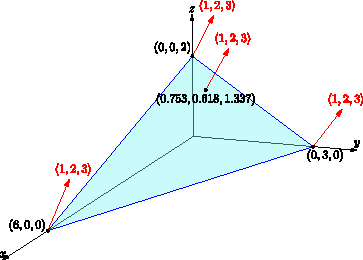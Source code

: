 settings.render = 0;
settings.prc = false;

import three;

size(13cm);
currentprojection = perspective(9,3,2);

draw((0,0,0)--(7,0,0), Arrow3(6));
label("$x$", (7,0,0), (0,0,1));
draw((0,0,0)--(0,4,0), Arrow3(6));
label("$y$", (0,4,0), (0,0,1));
draw((0,0,0)--(0,0,3), Arrow3(6));
label("$z$", (0,0,3), (0,0,1));

triple A = (6,0,0);
triple B = (0,3,0);
triple C = (0,0,2);
triple D = (0.753, 0.618, 1.337);

path3 bdd = A--B--C--cycle;
surface plane = surface(bdd);
draw(plane, lightcyan + opacity(0.4));
draw(bdd, blue);

triple n = (1,2,3) / 3;
draw(A--(A+n), red, EndArrow3);
draw(B--(B+n), red, EndArrow3);
draw(C--(C+n), red, EndArrow3);
draw(D--(D+n), red, EndArrow3);

label("$\langle 1,2,3 \rangle$", A+n, dir(80), red);
label("$\langle 1,2,3 \rangle$", B+n, dir(80), red);
label("$\langle 1,2,3 \rangle$", C+n, dir(80), red);
label("$\langle 1,2,3 \rangle$", D+n, dir(80), red);

dot("$(6,0,0)$", A, dir(150), black);
dot("$(0,3,0)$", B, dir(300), black);
dot("$(0,0,2)$", C, dir(135), black);
dot("$(0.753, 0.618, 1.337)$", D, dir(270), black);
